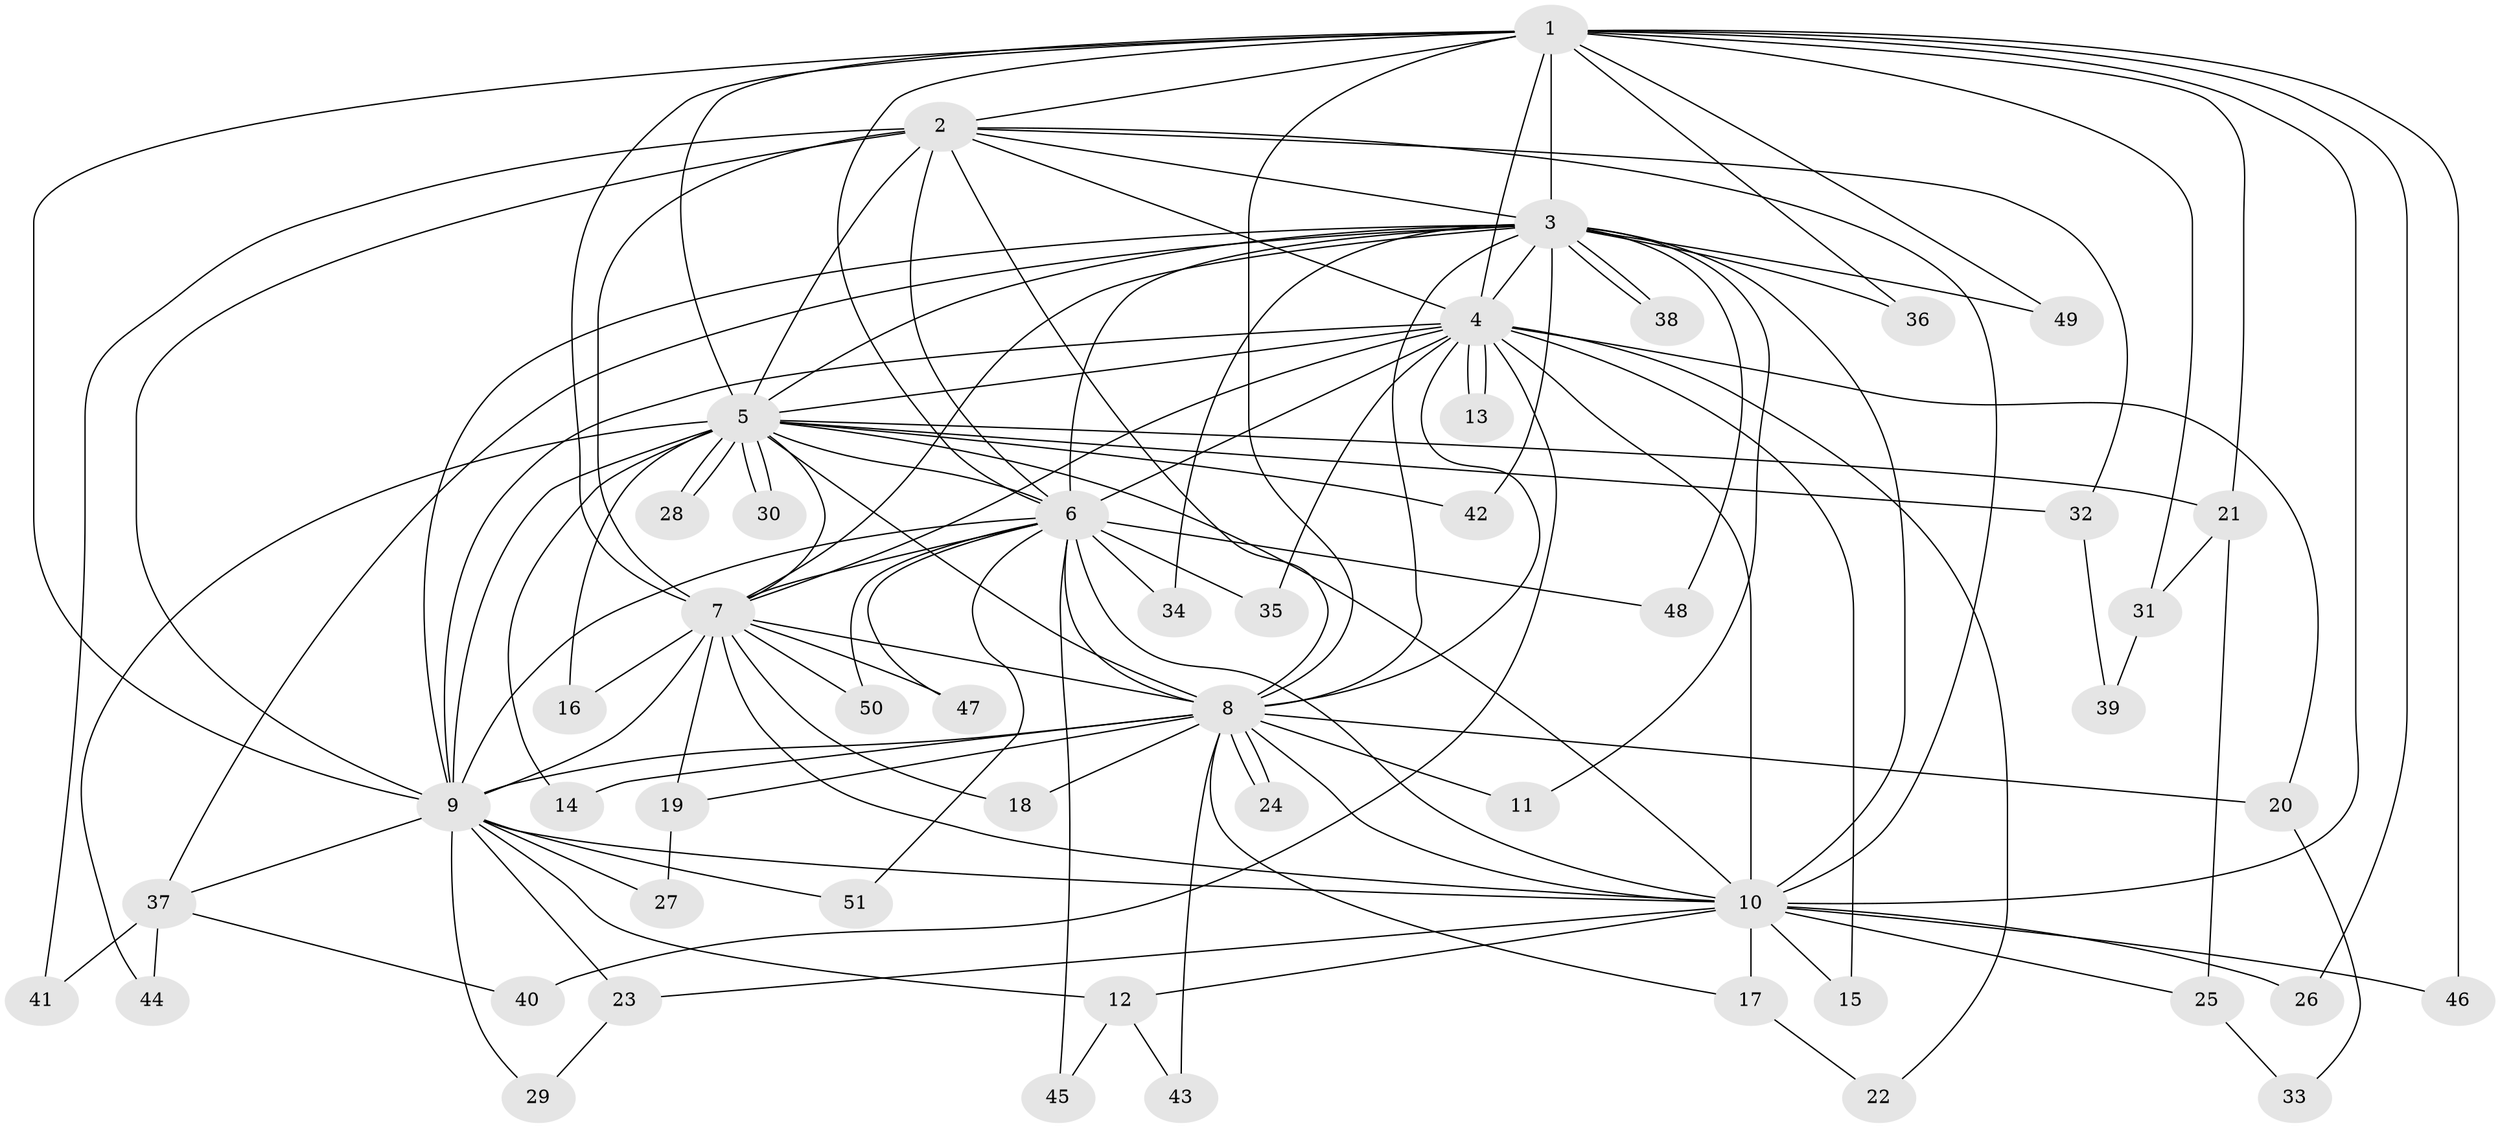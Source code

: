 // coarse degree distribution, {12: 0.02702702702702703, 10: 0.02702702702702703, 15: 0.02702702702702703, 14: 0.02702702702702703, 18: 0.02702702702702703, 17: 0.05405405405405406, 13: 0.05405405405405406, 2: 0.4864864864864865, 4: 0.02702702702702703, 3: 0.13513513513513514, 5: 0.05405405405405406, 1: 0.05405405405405406}
// Generated by graph-tools (version 1.1) at 2025/41/03/06/25 10:41:36]
// undirected, 51 vertices, 127 edges
graph export_dot {
graph [start="1"]
  node [color=gray90,style=filled];
  1;
  2;
  3;
  4;
  5;
  6;
  7;
  8;
  9;
  10;
  11;
  12;
  13;
  14;
  15;
  16;
  17;
  18;
  19;
  20;
  21;
  22;
  23;
  24;
  25;
  26;
  27;
  28;
  29;
  30;
  31;
  32;
  33;
  34;
  35;
  36;
  37;
  38;
  39;
  40;
  41;
  42;
  43;
  44;
  45;
  46;
  47;
  48;
  49;
  50;
  51;
  1 -- 2;
  1 -- 3;
  1 -- 4;
  1 -- 5;
  1 -- 6;
  1 -- 7;
  1 -- 8;
  1 -- 9;
  1 -- 10;
  1 -- 21;
  1 -- 26;
  1 -- 31;
  1 -- 36;
  1 -- 46;
  1 -- 49;
  2 -- 3;
  2 -- 4;
  2 -- 5;
  2 -- 6;
  2 -- 7;
  2 -- 8;
  2 -- 9;
  2 -- 10;
  2 -- 32;
  2 -- 41;
  3 -- 4;
  3 -- 5;
  3 -- 6;
  3 -- 7;
  3 -- 8;
  3 -- 9;
  3 -- 10;
  3 -- 11;
  3 -- 34;
  3 -- 36;
  3 -- 37;
  3 -- 38;
  3 -- 38;
  3 -- 42;
  3 -- 48;
  3 -- 49;
  4 -- 5;
  4 -- 6;
  4 -- 7;
  4 -- 8;
  4 -- 9;
  4 -- 10;
  4 -- 13;
  4 -- 13;
  4 -- 15;
  4 -- 20;
  4 -- 22;
  4 -- 35;
  4 -- 40;
  5 -- 6;
  5 -- 7;
  5 -- 8;
  5 -- 9;
  5 -- 10;
  5 -- 14;
  5 -- 16;
  5 -- 21;
  5 -- 28;
  5 -- 28;
  5 -- 30;
  5 -- 30;
  5 -- 32;
  5 -- 42;
  5 -- 44;
  6 -- 7;
  6 -- 8;
  6 -- 9;
  6 -- 10;
  6 -- 34;
  6 -- 35;
  6 -- 45;
  6 -- 47;
  6 -- 48;
  6 -- 50;
  6 -- 51;
  7 -- 8;
  7 -- 9;
  7 -- 10;
  7 -- 16;
  7 -- 18;
  7 -- 19;
  7 -- 47;
  7 -- 50;
  8 -- 9;
  8 -- 10;
  8 -- 11;
  8 -- 14;
  8 -- 17;
  8 -- 18;
  8 -- 19;
  8 -- 20;
  8 -- 24;
  8 -- 24;
  8 -- 43;
  9 -- 10;
  9 -- 12;
  9 -- 23;
  9 -- 27;
  9 -- 29;
  9 -- 37;
  9 -- 51;
  10 -- 12;
  10 -- 15;
  10 -- 17;
  10 -- 23;
  10 -- 25;
  10 -- 26;
  10 -- 46;
  12 -- 43;
  12 -- 45;
  17 -- 22;
  19 -- 27;
  20 -- 33;
  21 -- 25;
  21 -- 31;
  23 -- 29;
  25 -- 33;
  31 -- 39;
  32 -- 39;
  37 -- 40;
  37 -- 41;
  37 -- 44;
}
